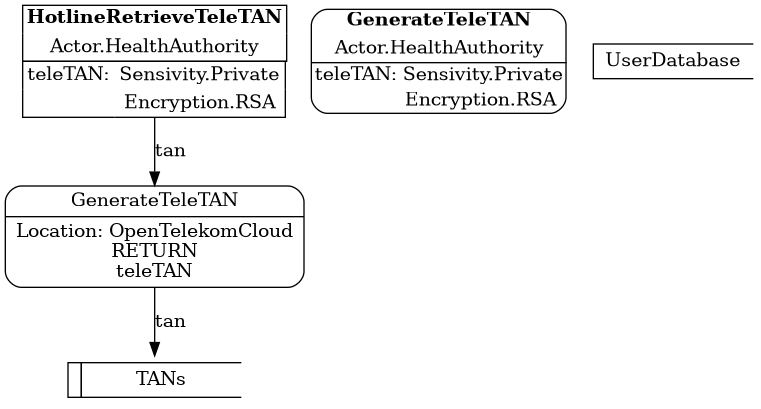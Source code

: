 @startuml
digraph dfd {
    "954731510" [
        shape = none;margin=0;padding=0;
        label = 
        <
            <table border="0" cellspacing="0" cellborder="1">
                <tr>
                    <td colspan="3" sides="tlr"><b>HotlineRetrieveTeleTAN</b></td>
                </tr>
                <tr>
                    <td colspan="3" sides="lbr">Actor.HealthAuthority</td>
                </tr>
                <tr>
                    <td sides="lt">teleTAN:</td>
                    <td sides="tr">Sensivity.Private</td>
                </tr>
                <tr>
                    <td sides="lb"></td>
                    <td sides="br">Encryption.RSA</td>
                </tr>
            </table>
        >
    ];

    "48354135278" [
        shape = Mrecord;margin=0;padding=0;
        label = 
        <
            <table border="0" cellspacing="0" cellborder="1">
                <tr>
                    <td colspan="3" border="0"><b>GenerateTeleTAN</b></td>
                </tr>
                <tr>
                    <td colspan="3" sides="b">Actor.HealthAuthority</td>
                </tr>
                <tr>
                    <td border="0">teleTAN:</td>
                    <td border="0">Sensivity.Private</td>
                </tr>
                <tr>
                    <td border="0"></td>
                    <td border="0">Encryption.RSA&nbsp;</td>
                </tr>
            </table>
        >
    ];


    "2016239109" [label = "{GenerateTeleTAN|Location: OpenTelekomCloud\nRETURN\nteleTAN}";shape=Mrecord];

    "954731510" -> "2016239109" [label="tan"];


    "39485754" [
        shape=none;margin=0;
        label=
        <
            <table border="0" cellspacing="0" cellborder="1">
                <tr>
                    <td width="10" height="26"></td>
                    <td width="120" height="26" sides="ltb">TANs</td>
                </tr>
            </table>
        >
    ]

    "934483247" [
        shape=none;style=rounded;margin=0;padding=0;label=
        <
            <table border="0" cellborder="1" style="rounded" sides="tlb">
                <tr>
                    <td width="120" height="26" sides="ltb">UserDatabase</td>
                </tr>
            </table>
        >
    ]

    "2016239109" -> "39485754" [label="tan"];
}
@enduml